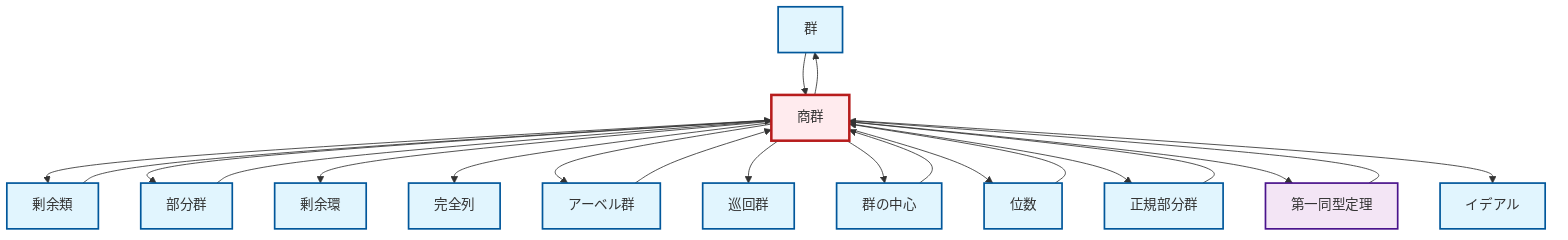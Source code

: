 graph TD
    classDef definition fill:#e1f5fe,stroke:#01579b,stroke-width:2px
    classDef theorem fill:#f3e5f5,stroke:#4a148c,stroke-width:2px
    classDef axiom fill:#fff3e0,stroke:#e65100,stroke-width:2px
    classDef example fill:#e8f5e9,stroke:#1b5e20,stroke-width:2px
    classDef current fill:#ffebee,stroke:#b71c1c,stroke-width:3px
    def-exact-sequence["完全列"]:::definition
    def-group["群"]:::definition
    def-subgroup["部分群"]:::definition
    def-quotient-group["商群"]:::definition
    def-cyclic-group["巡回群"]:::definition
    def-center-of-group["群の中心"]:::definition
    def-abelian-group["アーベル群"]:::definition
    def-normal-subgroup["正規部分群"]:::definition
    thm-first-isomorphism["第一同型定理"]:::theorem
    def-ideal["イデアル"]:::definition
    def-coset["剰余類"]:::definition
    def-order["位数"]:::definition
    def-quotient-ring["剰余環"]:::definition
    thm-first-isomorphism --> def-quotient-group
    def-quotient-group --> def-coset
    def-abelian-group --> def-quotient-group
    def-quotient-group --> def-subgroup
    def-normal-subgroup --> def-quotient-group
    def-quotient-group --> def-group
    def-quotient-group --> def-quotient-ring
    def-quotient-group --> def-exact-sequence
    def-quotient-group --> def-abelian-group
    def-quotient-group --> def-cyclic-group
    def-quotient-group --> def-center-of-group
    def-quotient-group --> def-order
    def-center-of-group --> def-quotient-group
    def-quotient-group --> def-normal-subgroup
    def-coset --> def-quotient-group
    def-subgroup --> def-quotient-group
    def-group --> def-quotient-group
    def-order --> def-quotient-group
    def-quotient-group --> thm-first-isomorphism
    def-quotient-group --> def-ideal
    class def-quotient-group current